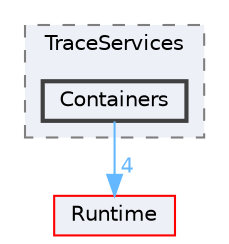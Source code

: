 digraph "Containers"
{
 // INTERACTIVE_SVG=YES
 // LATEX_PDF_SIZE
  bgcolor="transparent";
  edge [fontname=Helvetica,fontsize=10,labelfontname=Helvetica,labelfontsize=10];
  node [fontname=Helvetica,fontsize=10,shape=box,height=0.2,width=0.4];
  compound=true
  subgraph clusterdir_23cd04b1e80e80549e5634c1e655535f {
    graph [ bgcolor="#edf0f7", pencolor="grey50", label="TraceServices", fontname=Helvetica,fontsize=10 style="filled,dashed", URL="dir_23cd04b1e80e80549e5634c1e655535f.html",tooltip=""]
  dir_878f4699cee15f9cd6f6a6a0eca37657 [label="Containers", fillcolor="#edf0f7", color="grey25", style="filled,bold", URL="dir_878f4699cee15f9cd6f6a6a0eca37657.html",tooltip=""];
  }
  dir_7536b172fbd480bfd146a1b1acd6856b [label="Runtime", fillcolor="#edf0f7", color="red", style="filled", URL="dir_7536b172fbd480bfd146a1b1acd6856b.html",tooltip=""];
  dir_878f4699cee15f9cd6f6a6a0eca37657->dir_7536b172fbd480bfd146a1b1acd6856b [headlabel="4", labeldistance=1.5 headhref="dir_000252_000984.html" href="dir_000252_000984.html" color="steelblue1" fontcolor="steelblue1"];
}
